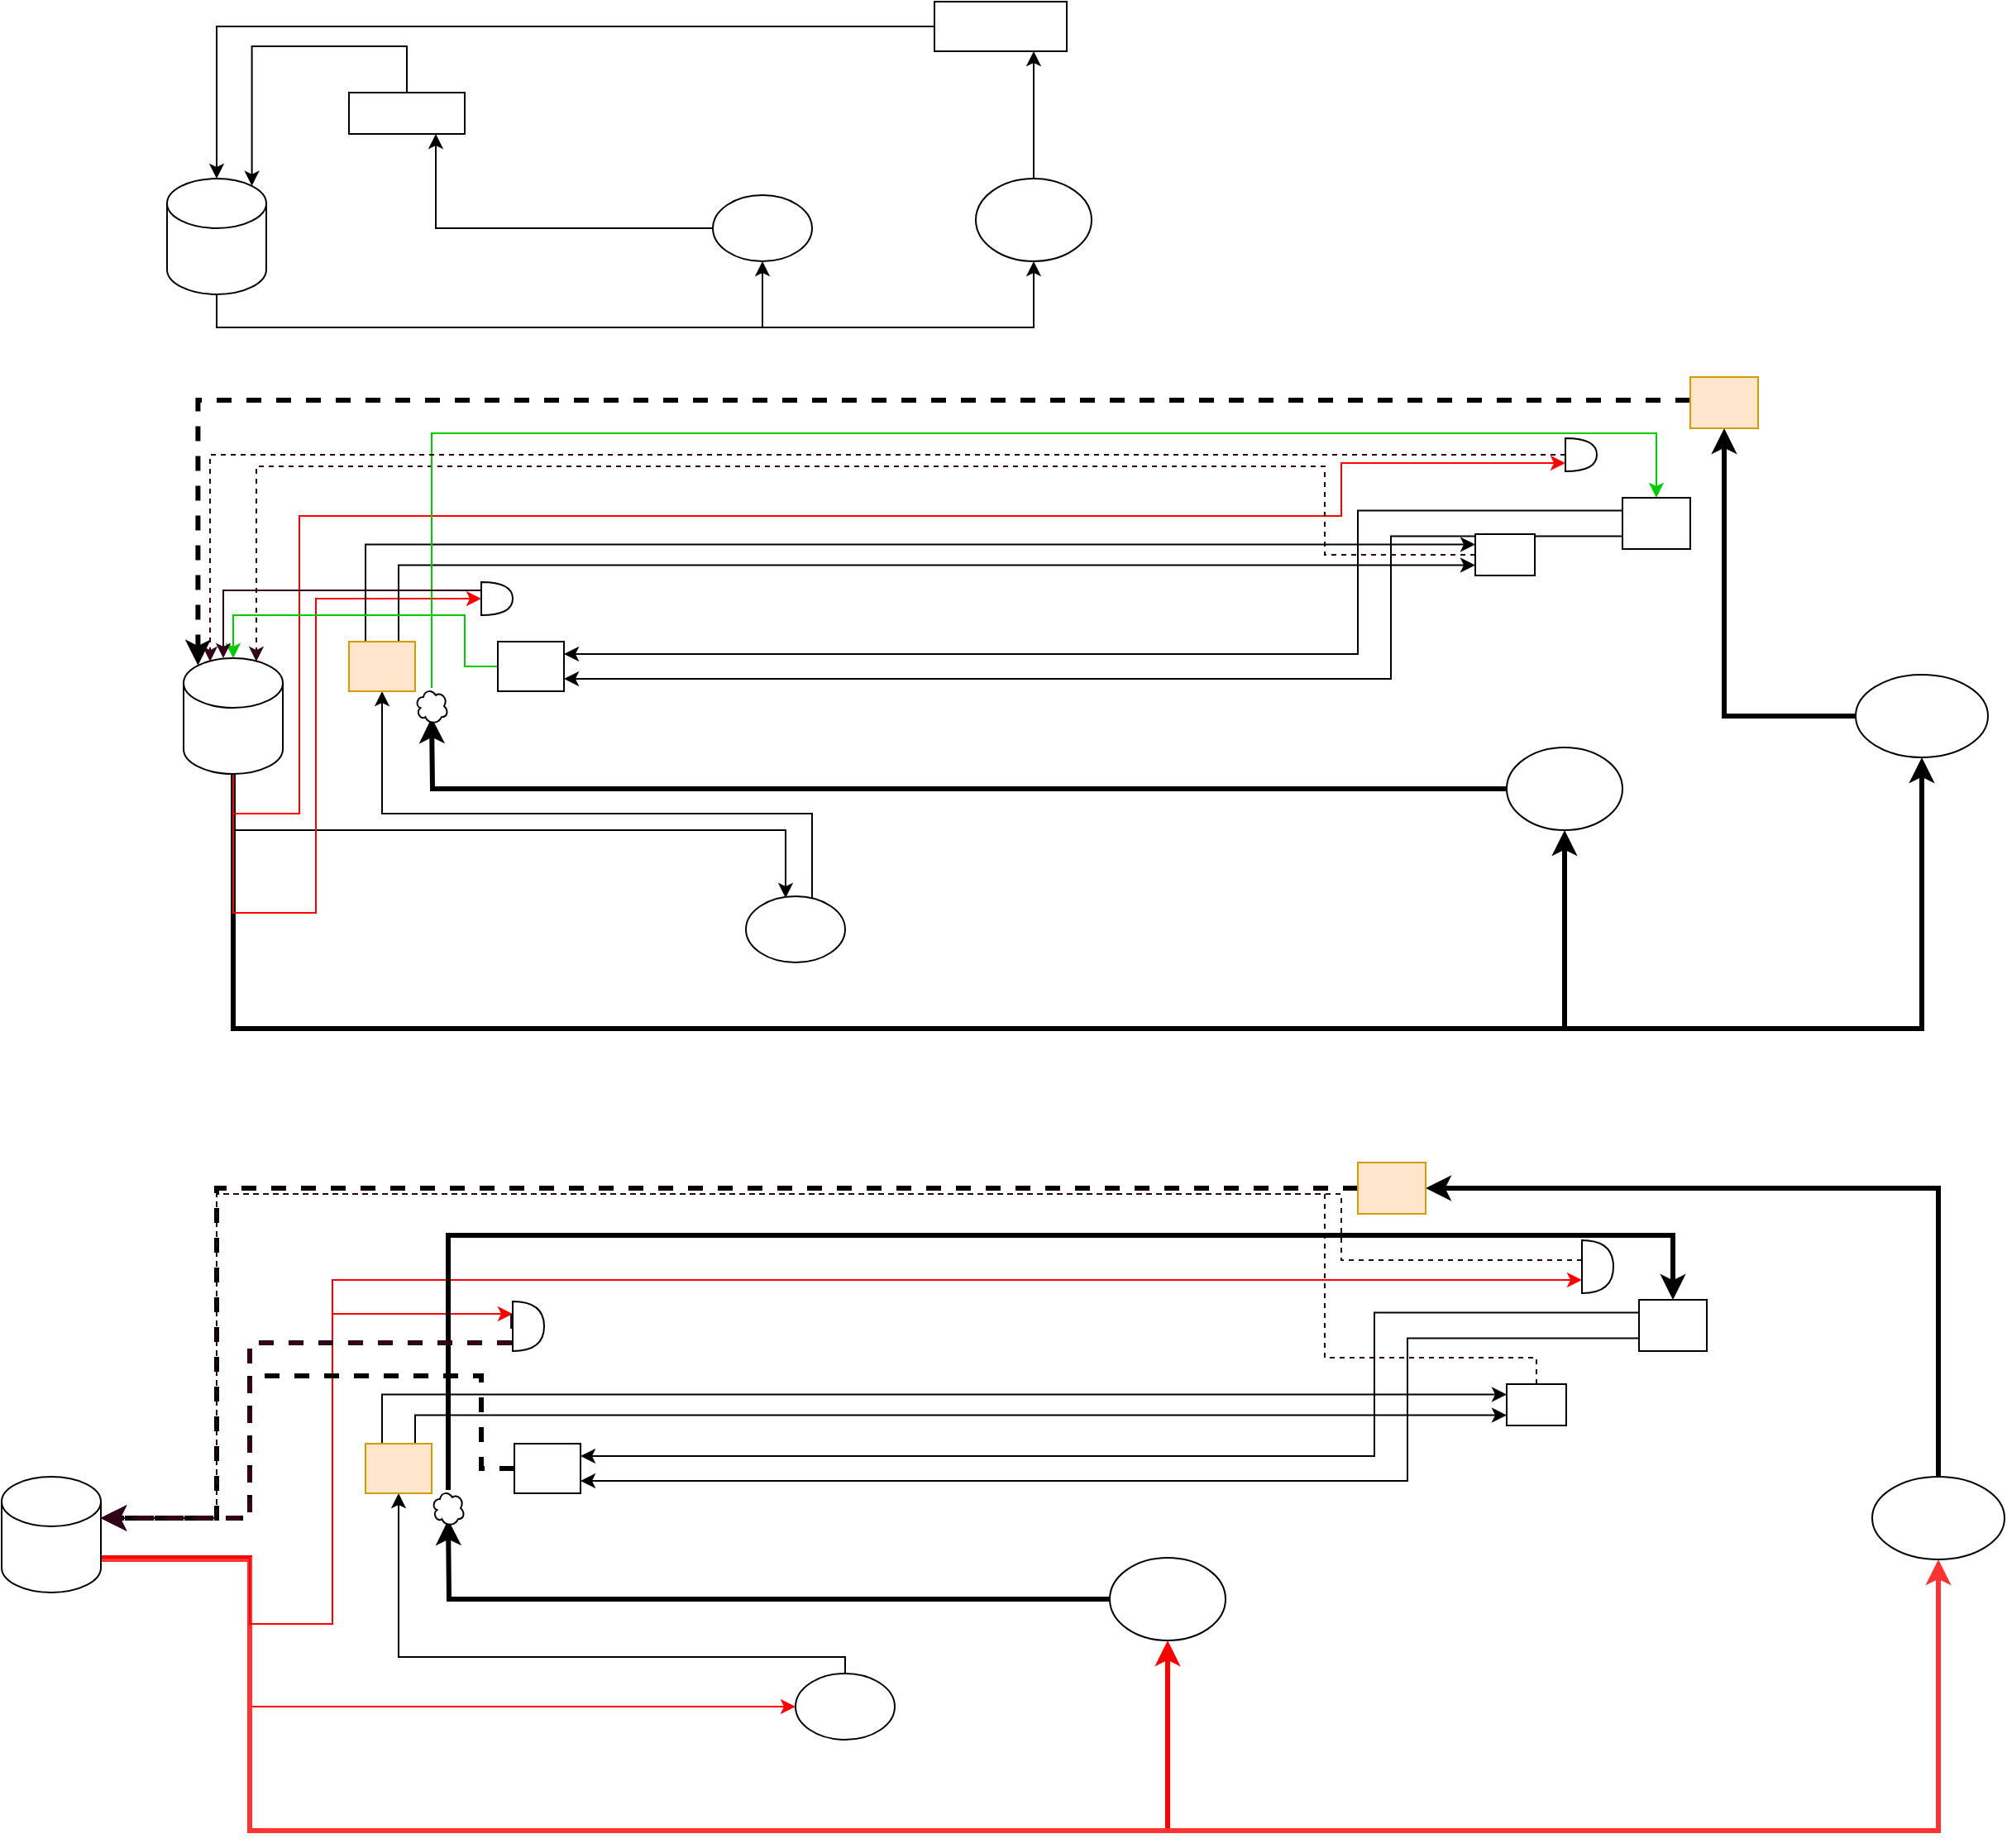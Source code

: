 <mxfile version="14.1.3" type="github">
  <diagram id="N2_5LNJx7TZPs9ssTGrc" name="Page-1">
    <mxGraphModel dx="2272" dy="794" grid="1" gridSize="10" guides="1" tooltips="1" connect="1" arrows="1" fold="1" page="1" pageScale="1" pageWidth="850" pageHeight="1100" math="0" shadow="0">
      <root>
        <mxCell id="0" />
        <mxCell id="1" parent="0" />
        <mxCell id="P4fvbb-0Q0S0f7_MSQyN-11" style="edgeStyle=orthogonalEdgeStyle;rounded=0;orthogonalLoop=1;jettySize=auto;html=1;entryX=0.5;entryY=1;entryDx=0;entryDy=0;" parent="1" source="P4fvbb-0Q0S0f7_MSQyN-1" target="P4fvbb-0Q0S0f7_MSQyN-2" edge="1">
          <mxGeometry relative="1" as="geometry">
            <Array as="points">
              <mxPoint x="60" y="236" />
              <mxPoint x="390" y="236" />
            </Array>
          </mxGeometry>
        </mxCell>
        <mxCell id="P4fvbb-0Q0S0f7_MSQyN-17" style="edgeStyle=orthogonalEdgeStyle;rounded=0;orthogonalLoop=1;jettySize=auto;html=1;entryX=0.5;entryY=1;entryDx=0;entryDy=0;" parent="1" source="P4fvbb-0Q0S0f7_MSQyN-1" target="P4fvbb-0Q0S0f7_MSQyN-3" edge="1">
          <mxGeometry relative="1" as="geometry">
            <mxPoint x="670" y="306" as="targetPoint" />
            <Array as="points">
              <mxPoint x="60" y="236" />
              <mxPoint x="554" y="236" />
            </Array>
          </mxGeometry>
        </mxCell>
        <mxCell id="P4fvbb-0Q0S0f7_MSQyN-1" value="" style="shape=cylinder3;whiteSpace=wrap;html=1;boundedLbl=1;backgroundOutline=1;size=15;" parent="1" vertex="1">
          <mxGeometry x="30" y="146" width="60" height="70" as="geometry" />
        </mxCell>
        <mxCell id="P4fvbb-0Q0S0f7_MSQyN-7" style="edgeStyle=orthogonalEdgeStyle;rounded=0;orthogonalLoop=1;jettySize=auto;html=1;entryX=0.75;entryY=1;entryDx=0;entryDy=0;" parent="1" source="P4fvbb-0Q0S0f7_MSQyN-2" target="P4fvbb-0Q0S0f7_MSQyN-5" edge="1">
          <mxGeometry relative="1" as="geometry">
            <mxPoint x="200" y="46" as="targetPoint" />
          </mxGeometry>
        </mxCell>
        <mxCell id="P4fvbb-0Q0S0f7_MSQyN-2" value="" style="ellipse;whiteSpace=wrap;html=1;" parent="1" vertex="1">
          <mxGeometry x="360" y="156" width="60" height="40" as="geometry" />
        </mxCell>
        <mxCell id="P4fvbb-0Q0S0f7_MSQyN-16" style="edgeStyle=orthogonalEdgeStyle;rounded=0;orthogonalLoop=1;jettySize=auto;html=1;entryX=0.75;entryY=1;entryDx=0;entryDy=0;" parent="1" source="P4fvbb-0Q0S0f7_MSQyN-3" target="P4fvbb-0Q0S0f7_MSQyN-6" edge="1">
          <mxGeometry relative="1" as="geometry" />
        </mxCell>
        <mxCell id="P4fvbb-0Q0S0f7_MSQyN-3" value="" style="ellipse;whiteSpace=wrap;html=1;" parent="1" vertex="1">
          <mxGeometry x="519" y="146" width="70" height="50" as="geometry" />
        </mxCell>
        <mxCell id="P4fvbb-0Q0S0f7_MSQyN-14" style="edgeStyle=orthogonalEdgeStyle;rounded=0;orthogonalLoop=1;jettySize=auto;html=1;entryX=0.855;entryY=0;entryDx=0;entryDy=4.35;entryPerimeter=0;" parent="1" source="P4fvbb-0Q0S0f7_MSQyN-5" target="P4fvbb-0Q0S0f7_MSQyN-1" edge="1">
          <mxGeometry relative="1" as="geometry">
            <mxPoint x="120" y="146" as="targetPoint" />
            <Array as="points">
              <mxPoint x="175" y="66" />
              <mxPoint x="81" y="66" />
            </Array>
          </mxGeometry>
        </mxCell>
        <mxCell id="P4fvbb-0Q0S0f7_MSQyN-5" value="" style="rounded=0;whiteSpace=wrap;html=1;" parent="1" vertex="1">
          <mxGeometry x="140" y="94" width="70" height="25" as="geometry" />
        </mxCell>
        <mxCell id="P4fvbb-0Q0S0f7_MSQyN-15" style="edgeStyle=orthogonalEdgeStyle;rounded=0;orthogonalLoop=1;jettySize=auto;html=1;entryX=0.5;entryY=0;entryDx=0;entryDy=0;entryPerimeter=0;" parent="1" source="P4fvbb-0Q0S0f7_MSQyN-6" target="P4fvbb-0Q0S0f7_MSQyN-1" edge="1">
          <mxGeometry relative="1" as="geometry" />
        </mxCell>
        <mxCell id="P4fvbb-0Q0S0f7_MSQyN-6" value="" style="rounded=0;whiteSpace=wrap;html=1;" parent="1" vertex="1">
          <mxGeometry x="494" y="39" width="80" height="30" as="geometry" />
        </mxCell>
        <mxCell id="P4fvbb-0Q0S0f7_MSQyN-18" style="edgeStyle=orthogonalEdgeStyle;rounded=0;orthogonalLoop=1;jettySize=auto;html=1;entryX=0.4;entryY=0.025;entryDx=0;entryDy=0;entryPerimeter=0;" parent="1" source="P4fvbb-0Q0S0f7_MSQyN-20" target="P4fvbb-0Q0S0f7_MSQyN-22" edge="1">
          <mxGeometry relative="1" as="geometry">
            <Array as="points">
              <mxPoint x="70" y="540" />
              <mxPoint x="404" y="540" />
            </Array>
          </mxGeometry>
        </mxCell>
        <mxCell id="P4fvbb-0Q0S0f7_MSQyN-19" style="edgeStyle=orthogonalEdgeStyle;rounded=0;orthogonalLoop=1;jettySize=auto;html=1;entryX=0.5;entryY=1;entryDx=0;entryDy=0;strokeWidth=3;" parent="1" source="P4fvbb-0Q0S0f7_MSQyN-20" target="P4fvbb-0Q0S0f7_MSQyN-24" edge="1">
          <mxGeometry relative="1" as="geometry">
            <mxPoint x="680" y="606" as="targetPoint" />
            <Array as="points">
              <mxPoint x="70" y="660" />
              <mxPoint x="875" y="660" />
            </Array>
          </mxGeometry>
        </mxCell>
        <mxCell id="P4fvbb-0Q0S0f7_MSQyN-48" style="edgeStyle=orthogonalEdgeStyle;rounded=0;orthogonalLoop=1;jettySize=auto;html=1;entryX=0.5;entryY=1;entryDx=0;entryDy=0;strokeWidth=3;" parent="1" source="P4fvbb-0Q0S0f7_MSQyN-20" target="P4fvbb-0Q0S0f7_MSQyN-47" edge="1">
          <mxGeometry relative="1" as="geometry">
            <Array as="points">
              <mxPoint x="70" y="660" />
              <mxPoint x="1091" y="660" />
            </Array>
          </mxGeometry>
        </mxCell>
        <mxCell id="P4fvbb-0Q0S0f7_MSQyN-78" style="edgeStyle=orthogonalEdgeStyle;rounded=0;orthogonalLoop=1;jettySize=auto;html=1;entryX=0;entryY=0.5;entryDx=0;entryDy=0;entryPerimeter=0;strokeWidth=1;strokeColor=#FF0000;" parent="1" source="P4fvbb-0Q0S0f7_MSQyN-20" target="P4fvbb-0Q0S0f7_MSQyN-75" edge="1">
          <mxGeometry relative="1" as="geometry">
            <Array as="points">
              <mxPoint x="70" y="590" />
              <mxPoint x="120" y="590" />
              <mxPoint x="120" y="400" />
            </Array>
          </mxGeometry>
        </mxCell>
        <mxCell id="P4fvbb-0Q0S0f7_MSQyN-79" style="edgeStyle=orthogonalEdgeStyle;rounded=0;orthogonalLoop=1;jettySize=auto;html=1;entryX=0;entryY=0.75;entryDx=0;entryDy=0;entryPerimeter=0;startSize=6;endSize=6;strokeColor=#FF0000;strokeWidth=1;" parent="1" source="P4fvbb-0Q0S0f7_MSQyN-20" target="P4fvbb-0Q0S0f7_MSQyN-71" edge="1">
          <mxGeometry relative="1" as="geometry">
            <Array as="points">
              <mxPoint x="70" y="530" />
              <mxPoint x="110" y="530" />
              <mxPoint x="110" y="350" />
              <mxPoint x="740" y="350" />
              <mxPoint x="740" y="318" />
            </Array>
          </mxGeometry>
        </mxCell>
        <mxCell id="P4fvbb-0Q0S0f7_MSQyN-20" value="" style="shape=cylinder3;whiteSpace=wrap;html=1;boundedLbl=1;backgroundOutline=1;size=15;" parent="1" vertex="1">
          <mxGeometry x="40" y="436" width="60" height="70" as="geometry" />
        </mxCell>
        <mxCell id="P4fvbb-0Q0S0f7_MSQyN-21" style="edgeStyle=orthogonalEdgeStyle;rounded=0;orthogonalLoop=1;jettySize=auto;html=1;entryX=0.5;entryY=1;entryDx=0;entryDy=0;exitX=0.667;exitY=0.025;exitDx=0;exitDy=0;exitPerimeter=0;" parent="1" source="P4fvbb-0Q0S0f7_MSQyN-22" target="P4fvbb-0Q0S0f7_MSQyN-26" edge="1">
          <mxGeometry relative="1" as="geometry">
            <mxPoint x="160" y="460" as="targetPoint" />
            <mxPoint x="360" y="540" as="sourcePoint" />
            <Array as="points">
              <mxPoint x="420" y="530" />
              <mxPoint x="160" y="530" />
            </Array>
          </mxGeometry>
        </mxCell>
        <mxCell id="P4fvbb-0Q0S0f7_MSQyN-22" value="" style="ellipse;whiteSpace=wrap;html=1;" parent="1" vertex="1">
          <mxGeometry x="380" y="580" width="60" height="40" as="geometry" />
        </mxCell>
        <mxCell id="P4fvbb-0Q0S0f7_MSQyN-68" style="edgeStyle=orthogonalEdgeStyle;rounded=0;orthogonalLoop=1;jettySize=auto;html=1;strokeWidth=3;" parent="1" source="P4fvbb-0Q0S0f7_MSQyN-24" edge="1">
          <mxGeometry relative="1" as="geometry">
            <mxPoint x="190" y="472" as="targetPoint" />
          </mxGeometry>
        </mxCell>
        <mxCell id="P4fvbb-0Q0S0f7_MSQyN-24" value="" style="ellipse;whiteSpace=wrap;html=1;" parent="1" vertex="1">
          <mxGeometry x="840" y="490" width="70" height="50" as="geometry" />
        </mxCell>
        <mxCell id="P4fvbb-0Q0S0f7_MSQyN-55" style="edgeStyle=orthogonalEdgeStyle;rounded=0;orthogonalLoop=1;jettySize=auto;html=1;exitX=0.75;exitY=0;exitDx=0;exitDy=0;entryX=0;entryY=0.75;entryDx=0;entryDy=0;" parent="1" source="P4fvbb-0Q0S0f7_MSQyN-26" target="P4fvbb-0Q0S0f7_MSQyN-53" edge="1">
          <mxGeometry relative="1" as="geometry">
            <Array as="points">
              <mxPoint x="170" y="380" />
            </Array>
          </mxGeometry>
        </mxCell>
        <mxCell id="P4fvbb-0Q0S0f7_MSQyN-56" style="edgeStyle=orthogonalEdgeStyle;rounded=0;orthogonalLoop=1;jettySize=auto;html=1;exitX=0.25;exitY=0;exitDx=0;exitDy=0;entryX=0;entryY=0.25;entryDx=0;entryDy=0;" parent="1" source="P4fvbb-0Q0S0f7_MSQyN-26" target="P4fvbb-0Q0S0f7_MSQyN-53" edge="1">
          <mxGeometry relative="1" as="geometry" />
        </mxCell>
        <mxCell id="P4fvbb-0Q0S0f7_MSQyN-26" value="" style="rounded=0;whiteSpace=wrap;html=1;fillColor=#ffe6cc;strokeColor=#d79b00;" parent="1" vertex="1">
          <mxGeometry x="140" y="426" width="40" height="30" as="geometry" />
        </mxCell>
        <mxCell id="P4fvbb-0Q0S0f7_MSQyN-63" style="edgeStyle=orthogonalEdgeStyle;rounded=0;orthogonalLoop=1;jettySize=auto;html=1;exitX=0;exitY=0.25;exitDx=0;exitDy=0;entryX=1;entryY=0.25;entryDx=0;entryDy=0;" parent="1" source="P4fvbb-0Q0S0f7_MSQyN-28" target="P4fvbb-0Q0S0f7_MSQyN-54" edge="1">
          <mxGeometry relative="1" as="geometry">
            <Array as="points">
              <mxPoint x="750" y="347" />
              <mxPoint x="750" y="434" />
            </Array>
          </mxGeometry>
        </mxCell>
        <mxCell id="P4fvbb-0Q0S0f7_MSQyN-64" style="edgeStyle=orthogonalEdgeStyle;rounded=0;orthogonalLoop=1;jettySize=auto;html=1;exitX=0;exitY=0.75;exitDx=0;exitDy=0;entryX=1;entryY=0.75;entryDx=0;entryDy=0;" parent="1" source="P4fvbb-0Q0S0f7_MSQyN-28" target="P4fvbb-0Q0S0f7_MSQyN-54" edge="1">
          <mxGeometry relative="1" as="geometry">
            <Array as="points">
              <mxPoint x="770" y="362" />
              <mxPoint x="770" y="449" />
            </Array>
          </mxGeometry>
        </mxCell>
        <mxCell id="P4fvbb-0Q0S0f7_MSQyN-28" value="" style="rounded=0;whiteSpace=wrap;html=1;" parent="1" vertex="1">
          <mxGeometry x="910" y="339" width="41" height="31" as="geometry" />
        </mxCell>
        <mxCell id="P4fvbb-0Q0S0f7_MSQyN-51" style="edgeStyle=orthogonalEdgeStyle;rounded=0;orthogonalLoop=1;jettySize=auto;html=1;entryX=0.5;entryY=1;entryDx=0;entryDy=0;strokeWidth=3;" parent="1" source="P4fvbb-0Q0S0f7_MSQyN-47" target="P4fvbb-0Q0S0f7_MSQyN-50" edge="1">
          <mxGeometry relative="1" as="geometry" />
        </mxCell>
        <mxCell id="P4fvbb-0Q0S0f7_MSQyN-47" value="" style="ellipse;whiteSpace=wrap;html=1;" parent="1" vertex="1">
          <mxGeometry x="1051" y="446" width="80" height="50" as="geometry" />
        </mxCell>
        <mxCell id="P4fvbb-0Q0S0f7_MSQyN-52" style="edgeStyle=orthogonalEdgeStyle;rounded=0;orthogonalLoop=1;jettySize=auto;html=1;entryX=0.145;entryY=0;entryDx=0;entryDy=4.35;entryPerimeter=0;strokeWidth=3;dashed=1;" parent="1" source="P4fvbb-0Q0S0f7_MSQyN-50" target="P4fvbb-0Q0S0f7_MSQyN-20" edge="1">
          <mxGeometry relative="1" as="geometry">
            <Array as="points">
              <mxPoint x="651" y="280" />
              <mxPoint x="49" y="280" />
            </Array>
          </mxGeometry>
        </mxCell>
        <mxCell id="P4fvbb-0Q0S0f7_MSQyN-50" value="" style="rounded=0;whiteSpace=wrap;html=1;fillColor=#ffe6cc;strokeColor=#d79b00;" parent="1" vertex="1">
          <mxGeometry x="951" y="266" width="41" height="31" as="geometry" />
        </mxCell>
        <mxCell id="P4fvbb-0Q0S0f7_MSQyN-85" style="edgeStyle=orthogonalEdgeStyle;rounded=0;orthogonalLoop=1;jettySize=auto;html=1;startSize=6;endSize=6;strokeColor=#33001A;strokeWidth=1;entryX=0.733;entryY=0.029;entryDx=0;entryDy=0;entryPerimeter=0;dashed=1;" parent="1" source="P4fvbb-0Q0S0f7_MSQyN-53" target="P4fvbb-0Q0S0f7_MSQyN-20" edge="1">
          <mxGeometry relative="1" as="geometry">
            <mxPoint x="678" y="320" as="targetPoint" />
            <Array as="points">
              <mxPoint x="730" y="374" />
              <mxPoint x="730" y="320" />
              <mxPoint x="84" y="320" />
            </Array>
          </mxGeometry>
        </mxCell>
        <mxCell id="P4fvbb-0Q0S0f7_MSQyN-53" value="" style="rounded=0;whiteSpace=wrap;html=1;" parent="1" vertex="1">
          <mxGeometry x="821" y="361" width="36" height="25" as="geometry" />
        </mxCell>
        <mxCell id="P4fvbb-0Q0S0f7_MSQyN-65" style="edgeStyle=orthogonalEdgeStyle;rounded=0;orthogonalLoop=1;jettySize=auto;html=1;entryX=0.5;entryY=0;entryDx=0;entryDy=0;entryPerimeter=0;fillColor=#f8cecc;exitX=0;exitY=0.5;exitDx=0;exitDy=0;strokeColor=#00CC00;" parent="1" source="P4fvbb-0Q0S0f7_MSQyN-54" target="P4fvbb-0Q0S0f7_MSQyN-20" edge="1">
          <mxGeometry relative="1" as="geometry">
            <mxPoint x="70" y="310" as="targetPoint" />
            <Array as="points">
              <mxPoint x="210" y="441" />
              <mxPoint x="210" y="410" />
              <mxPoint x="70" y="410" />
            </Array>
          </mxGeometry>
        </mxCell>
        <mxCell id="P4fvbb-0Q0S0f7_MSQyN-54" value="" style="rounded=0;whiteSpace=wrap;html=1;" parent="1" vertex="1">
          <mxGeometry x="230" y="426" width="40" height="30" as="geometry" />
        </mxCell>
        <mxCell id="P4fvbb-0Q0S0f7_MSQyN-69" style="edgeStyle=orthogonalEdgeStyle;rounded=0;orthogonalLoop=1;jettySize=auto;html=1;entryX=0.5;entryY=0;entryDx=0;entryDy=0;strokeColor=#00CC00;" parent="1" source="P4fvbb-0Q0S0f7_MSQyN-67" target="P4fvbb-0Q0S0f7_MSQyN-28" edge="1">
          <mxGeometry relative="1" as="geometry">
            <Array as="points">
              <mxPoint x="190" y="300" />
              <mxPoint x="931" y="300" />
            </Array>
          </mxGeometry>
        </mxCell>
        <mxCell id="P4fvbb-0Q0S0f7_MSQyN-67" value="" style="ellipse;shape=cloud;whiteSpace=wrap;html=1;" parent="1" vertex="1">
          <mxGeometry x="180" y="454" width="20" height="22" as="geometry" />
        </mxCell>
        <mxCell id="P4fvbb-0Q0S0f7_MSQyN-81" style="edgeStyle=orthogonalEdgeStyle;rounded=0;orthogonalLoop=1;jettySize=auto;html=1;entryX=0.267;entryY=0.029;entryDx=0;entryDy=0;entryPerimeter=0;startSize=6;endSize=6;strokeWidth=1;strokeColor=#33001A;dashed=1;" parent="1" source="P4fvbb-0Q0S0f7_MSQyN-71" target="P4fvbb-0Q0S0f7_MSQyN-20" edge="1">
          <mxGeometry relative="1" as="geometry">
            <Array as="points">
              <mxPoint x="56" y="313" />
            </Array>
          </mxGeometry>
        </mxCell>
        <mxCell id="P4fvbb-0Q0S0f7_MSQyN-71" value="" style="shape=or;whiteSpace=wrap;html=1;" parent="1" vertex="1">
          <mxGeometry x="875.5" y="303" width="19" height="20" as="geometry" />
        </mxCell>
        <mxCell id="P4fvbb-0Q0S0f7_MSQyN-76" style="edgeStyle=orthogonalEdgeStyle;rounded=0;orthogonalLoop=1;jettySize=auto;html=1;entryX=0.4;entryY=0;entryDx=0;entryDy=0;entryPerimeter=0;strokeWidth=1;exitX=0;exitY=0.25;exitDx=0;exitDy=0;exitPerimeter=0;strokeColor=#33001A;endSize=6;startSize=6;" parent="1" source="P4fvbb-0Q0S0f7_MSQyN-75" target="P4fvbb-0Q0S0f7_MSQyN-20" edge="1">
          <mxGeometry relative="1" as="geometry" />
        </mxCell>
        <mxCell id="P4fvbb-0Q0S0f7_MSQyN-75" value="" style="shape=or;whiteSpace=wrap;html=1;" parent="1" vertex="1">
          <mxGeometry x="220" y="390" width="19" height="20" as="geometry" />
        </mxCell>
        <mxCell id="8S70c56ZdYocHtzU-yKK-1" style="edgeStyle=orthogonalEdgeStyle;rounded=0;orthogonalLoop=1;jettySize=auto;html=1;entryX=0;entryY=0.5;entryDx=0;entryDy=0;strokeColor=#FF0000;" edge="1" parent="1" source="8S70c56ZdYocHtzU-yKK-6" target="8S70c56ZdYocHtzU-yKK-8">
          <mxGeometry relative="1" as="geometry">
            <Array as="points">
              <mxPoint x="80" y="980" />
              <mxPoint x="80" y="1070" />
            </Array>
          </mxGeometry>
        </mxCell>
        <mxCell id="8S70c56ZdYocHtzU-yKK-2" style="edgeStyle=orthogonalEdgeStyle;rounded=0;orthogonalLoop=1;jettySize=auto;html=1;entryX=0.5;entryY=1;entryDx=0;entryDy=0;strokeWidth=3;strokeColor=#FF0000;" edge="1" parent="1" source="8S70c56ZdYocHtzU-yKK-6" target="8S70c56ZdYocHtzU-yKK-10">
          <mxGeometry relative="1" as="geometry">
            <mxPoint x="690" y="1091" as="targetPoint" />
            <Array as="points">
              <mxPoint x="80" y="980" />
              <mxPoint x="80" y="1145" />
              <mxPoint x="635" y="1145" />
            </Array>
          </mxGeometry>
        </mxCell>
        <mxCell id="8S70c56ZdYocHtzU-yKK-3" style="edgeStyle=orthogonalEdgeStyle;rounded=0;orthogonalLoop=1;jettySize=auto;html=1;entryX=0.5;entryY=1;entryDx=0;entryDy=0;strokeWidth=3;fillColor=#f8cecc;strokeColor=#FF3333;" edge="1" parent="1" source="8S70c56ZdYocHtzU-yKK-6" target="8S70c56ZdYocHtzU-yKK-18">
          <mxGeometry relative="1" as="geometry">
            <Array as="points">
              <mxPoint x="80" y="981" />
              <mxPoint x="80" y="1145" />
              <mxPoint x="1101" y="1145" />
            </Array>
          </mxGeometry>
        </mxCell>
        <mxCell id="8S70c56ZdYocHtzU-yKK-4" style="edgeStyle=orthogonalEdgeStyle;rounded=0;orthogonalLoop=1;jettySize=auto;html=1;entryX=0;entryY=0.25;entryDx=0;entryDy=0;entryPerimeter=0;strokeWidth=1;strokeColor=#FF0000;" edge="1" parent="1" source="8S70c56ZdYocHtzU-yKK-6" target="8S70c56ZdYocHtzU-yKK-30">
          <mxGeometry relative="1" as="geometry">
            <Array as="points">
              <mxPoint x="80" y="980" />
              <mxPoint x="80" y="1020" />
              <mxPoint x="130" y="1020" />
              <mxPoint x="130" y="833" />
            </Array>
          </mxGeometry>
        </mxCell>
        <mxCell id="8S70c56ZdYocHtzU-yKK-5" style="edgeStyle=orthogonalEdgeStyle;rounded=0;orthogonalLoop=1;jettySize=auto;html=1;entryX=0;entryY=0.75;entryDx=0;entryDy=0;entryPerimeter=0;startSize=6;endSize=6;strokeColor=#FF0000;strokeWidth=1;" edge="1" parent="1" source="8S70c56ZdYocHtzU-yKK-6" target="8S70c56ZdYocHtzU-yKK-28">
          <mxGeometry relative="1" as="geometry">
            <Array as="points">
              <mxPoint x="80" y="980" />
              <mxPoint x="80" y="1020" />
              <mxPoint x="130" y="1020" />
              <mxPoint x="130" y="812" />
            </Array>
          </mxGeometry>
        </mxCell>
        <mxCell id="8S70c56ZdYocHtzU-yKK-6" value="" style="shape=cylinder3;whiteSpace=wrap;html=1;boundedLbl=1;backgroundOutline=1;size=15;" vertex="1" parent="1">
          <mxGeometry x="-70" y="931" width="60" height="70" as="geometry" />
        </mxCell>
        <mxCell id="8S70c56ZdYocHtzU-yKK-7" style="edgeStyle=orthogonalEdgeStyle;rounded=0;orthogonalLoop=1;jettySize=auto;html=1;entryX=0.5;entryY=1;entryDx=0;entryDy=0;exitX=0.5;exitY=0;exitDx=0;exitDy=0;" edge="1" parent="1" source="8S70c56ZdYocHtzU-yKK-8" target="8S70c56ZdYocHtzU-yKK-13">
          <mxGeometry relative="1" as="geometry">
            <mxPoint x="170" y="945" as="targetPoint" />
            <mxPoint x="370" y="1025" as="sourcePoint" />
            <Array as="points">
              <mxPoint x="440" y="1040" />
              <mxPoint x="170" y="1040" />
            </Array>
          </mxGeometry>
        </mxCell>
        <mxCell id="8S70c56ZdYocHtzU-yKK-8" value="" style="ellipse;whiteSpace=wrap;html=1;" vertex="1" parent="1">
          <mxGeometry x="410" y="1050" width="60" height="40" as="geometry" />
        </mxCell>
        <mxCell id="8S70c56ZdYocHtzU-yKK-9" style="edgeStyle=orthogonalEdgeStyle;rounded=0;orthogonalLoop=1;jettySize=auto;html=1;strokeWidth=3;" edge="1" parent="1" source="8S70c56ZdYocHtzU-yKK-10">
          <mxGeometry relative="1" as="geometry">
            <mxPoint x="200" y="957" as="targetPoint" />
          </mxGeometry>
        </mxCell>
        <mxCell id="8S70c56ZdYocHtzU-yKK-10" value="" style="ellipse;whiteSpace=wrap;html=1;" vertex="1" parent="1">
          <mxGeometry x="600" y="980" width="70" height="50" as="geometry" />
        </mxCell>
        <mxCell id="8S70c56ZdYocHtzU-yKK-11" style="edgeStyle=orthogonalEdgeStyle;rounded=0;orthogonalLoop=1;jettySize=auto;html=1;exitX=0.75;exitY=0;exitDx=0;exitDy=0;entryX=0;entryY=0.75;entryDx=0;entryDy=0;" edge="1" parent="1" source="8S70c56ZdYocHtzU-yKK-13" target="8S70c56ZdYocHtzU-yKK-22">
          <mxGeometry relative="1" as="geometry">
            <Array as="points">
              <mxPoint x="180" y="894" />
            </Array>
          </mxGeometry>
        </mxCell>
        <mxCell id="8S70c56ZdYocHtzU-yKK-12" style="edgeStyle=orthogonalEdgeStyle;rounded=0;orthogonalLoop=1;jettySize=auto;html=1;exitX=0.25;exitY=0;exitDx=0;exitDy=0;entryX=0;entryY=0.25;entryDx=0;entryDy=0;" edge="1" parent="1" source="8S70c56ZdYocHtzU-yKK-13" target="8S70c56ZdYocHtzU-yKK-22">
          <mxGeometry relative="1" as="geometry" />
        </mxCell>
        <mxCell id="8S70c56ZdYocHtzU-yKK-13" value="" style="rounded=0;whiteSpace=wrap;html=1;fillColor=#ffe6cc;strokeColor=#d79b00;" vertex="1" parent="1">
          <mxGeometry x="150" y="911" width="40" height="30" as="geometry" />
        </mxCell>
        <mxCell id="8S70c56ZdYocHtzU-yKK-14" style="edgeStyle=orthogonalEdgeStyle;rounded=0;orthogonalLoop=1;jettySize=auto;html=1;exitX=0;exitY=0.25;exitDx=0;exitDy=0;entryX=1;entryY=0.25;entryDx=0;entryDy=0;" edge="1" parent="1" source="8S70c56ZdYocHtzU-yKK-16" target="8S70c56ZdYocHtzU-yKK-24">
          <mxGeometry relative="1" as="geometry">
            <Array as="points">
              <mxPoint x="760" y="832" />
              <mxPoint x="760" y="919" />
            </Array>
          </mxGeometry>
        </mxCell>
        <mxCell id="8S70c56ZdYocHtzU-yKK-15" style="edgeStyle=orthogonalEdgeStyle;rounded=0;orthogonalLoop=1;jettySize=auto;html=1;exitX=0;exitY=0.75;exitDx=0;exitDy=0;entryX=1;entryY=0.75;entryDx=0;entryDy=0;" edge="1" parent="1" source="8S70c56ZdYocHtzU-yKK-16" target="8S70c56ZdYocHtzU-yKK-24">
          <mxGeometry relative="1" as="geometry">
            <Array as="points">
              <mxPoint x="780" y="847" />
              <mxPoint x="780" y="934" />
            </Array>
          </mxGeometry>
        </mxCell>
        <mxCell id="8S70c56ZdYocHtzU-yKK-16" value="" style="rounded=0;whiteSpace=wrap;html=1;" vertex="1" parent="1">
          <mxGeometry x="920" y="824" width="41" height="31" as="geometry" />
        </mxCell>
        <mxCell id="8S70c56ZdYocHtzU-yKK-17" style="edgeStyle=orthogonalEdgeStyle;rounded=0;orthogonalLoop=1;jettySize=auto;html=1;entryX=1;entryY=0.5;entryDx=0;entryDy=0;strokeWidth=3;" edge="1" parent="1" source="8S70c56ZdYocHtzU-yKK-18" target="8S70c56ZdYocHtzU-yKK-20">
          <mxGeometry relative="1" as="geometry">
            <Array as="points">
              <mxPoint x="1101" y="756" />
            </Array>
          </mxGeometry>
        </mxCell>
        <mxCell id="8S70c56ZdYocHtzU-yKK-18" value="" style="ellipse;whiteSpace=wrap;html=1;" vertex="1" parent="1">
          <mxGeometry x="1061" y="931" width="80" height="50" as="geometry" />
        </mxCell>
        <mxCell id="8S70c56ZdYocHtzU-yKK-19" style="edgeStyle=orthogonalEdgeStyle;rounded=0;orthogonalLoop=1;jettySize=auto;html=1;entryX=1;entryY=0;entryDx=0;entryDy=25;entryPerimeter=0;strokeWidth=3;dashed=1;" edge="1" parent="1" source="8S70c56ZdYocHtzU-yKK-20" target="8S70c56ZdYocHtzU-yKK-6">
          <mxGeometry relative="1" as="geometry">
            <Array as="points">
              <mxPoint x="60" y="756" />
              <mxPoint x="60" y="956" />
            </Array>
          </mxGeometry>
        </mxCell>
        <mxCell id="8S70c56ZdYocHtzU-yKK-20" value="" style="rounded=0;whiteSpace=wrap;html=1;fillColor=#ffe6cc;strokeColor=#d79b00;" vertex="1" parent="1">
          <mxGeometry x="750" y="741" width="41" height="31" as="geometry" />
        </mxCell>
        <mxCell id="8S70c56ZdYocHtzU-yKK-21" style="edgeStyle=orthogonalEdgeStyle;rounded=0;orthogonalLoop=1;jettySize=auto;html=1;startSize=6;endSize=6;strokeColor=#33001A;strokeWidth=1;entryX=1;entryY=0;entryDx=0;entryDy=25;entryPerimeter=0;dashed=1;" edge="1" parent="1" source="8S70c56ZdYocHtzU-yKK-22" target="8S70c56ZdYocHtzU-yKK-6">
          <mxGeometry relative="1" as="geometry">
            <mxPoint x="688" y="805" as="targetPoint" />
            <Array as="points">
              <mxPoint x="858" y="859" />
              <mxPoint x="730" y="859" />
              <mxPoint x="730" y="760" />
              <mxPoint x="60" y="760" />
              <mxPoint x="60" y="956" />
            </Array>
          </mxGeometry>
        </mxCell>
        <mxCell id="8S70c56ZdYocHtzU-yKK-22" value="" style="rounded=0;whiteSpace=wrap;html=1;" vertex="1" parent="1">
          <mxGeometry x="840" y="875" width="36" height="25" as="geometry" />
        </mxCell>
        <mxCell id="8S70c56ZdYocHtzU-yKK-23" style="edgeStyle=orthogonalEdgeStyle;rounded=0;orthogonalLoop=1;jettySize=auto;html=1;entryX=1;entryY=0;entryDx=0;entryDy=25;entryPerimeter=0;fillColor=#f8cecc;exitX=0;exitY=0.5;exitDx=0;exitDy=0;dashed=1;strokeWidth=3;" edge="1" parent="1" source="8S70c56ZdYocHtzU-yKK-24" target="8S70c56ZdYocHtzU-yKK-6">
          <mxGeometry relative="1" as="geometry">
            <mxPoint x="80" y="795" as="targetPoint" />
            <Array as="points">
              <mxPoint x="220" y="926" />
              <mxPoint x="220" y="870" />
              <mxPoint x="80" y="870" />
              <mxPoint x="80" y="956" />
            </Array>
          </mxGeometry>
        </mxCell>
        <mxCell id="8S70c56ZdYocHtzU-yKK-24" value="" style="rounded=0;whiteSpace=wrap;html=1;" vertex="1" parent="1">
          <mxGeometry x="240" y="911" width="40" height="30" as="geometry" />
        </mxCell>
        <mxCell id="8S70c56ZdYocHtzU-yKK-25" style="edgeStyle=orthogonalEdgeStyle;rounded=0;orthogonalLoop=1;jettySize=auto;html=1;entryX=0.5;entryY=0;entryDx=0;entryDy=0;strokeWidth=3;" edge="1" parent="1" source="8S70c56ZdYocHtzU-yKK-26" target="8S70c56ZdYocHtzU-yKK-16">
          <mxGeometry relative="1" as="geometry">
            <Array as="points">
              <mxPoint x="200" y="785" />
              <mxPoint x="941" y="785" />
            </Array>
          </mxGeometry>
        </mxCell>
        <mxCell id="8S70c56ZdYocHtzU-yKK-26" value="" style="ellipse;shape=cloud;whiteSpace=wrap;html=1;" vertex="1" parent="1">
          <mxGeometry x="190" y="939" width="20" height="22" as="geometry" />
        </mxCell>
        <mxCell id="8S70c56ZdYocHtzU-yKK-27" style="edgeStyle=orthogonalEdgeStyle;rounded=0;orthogonalLoop=1;jettySize=auto;html=1;entryX=1;entryY=0;entryDx=0;entryDy=25;entryPerimeter=0;startSize=6;endSize=6;strokeWidth=1;strokeColor=#33001A;dashed=1;" edge="1" parent="1" source="8S70c56ZdYocHtzU-yKK-28" target="8S70c56ZdYocHtzU-yKK-6">
          <mxGeometry relative="1" as="geometry">
            <Array as="points">
              <mxPoint x="740" y="800" />
              <mxPoint x="740" y="760" />
              <mxPoint x="60" y="760" />
              <mxPoint x="60" y="956" />
            </Array>
          </mxGeometry>
        </mxCell>
        <mxCell id="8S70c56ZdYocHtzU-yKK-28" value="" style="shape=or;whiteSpace=wrap;html=1;" vertex="1" parent="1">
          <mxGeometry x="885.5" y="788" width="19" height="32" as="geometry" />
        </mxCell>
        <mxCell id="8S70c56ZdYocHtzU-yKK-29" style="edgeStyle=orthogonalEdgeStyle;rounded=0;orthogonalLoop=1;jettySize=auto;html=1;entryX=1;entryY=0;entryDx=0;entryDy=25;entryPerimeter=0;strokeWidth=3;exitX=0;exitY=0.25;exitDx=0;exitDy=0;exitPerimeter=0;strokeColor=#33001A;endSize=6;startSize=6;dashed=1;" edge="1" parent="1" source="8S70c56ZdYocHtzU-yKK-30" target="8S70c56ZdYocHtzU-yKK-6">
          <mxGeometry relative="1" as="geometry">
            <Array as="points">
              <mxPoint x="239" y="850" />
              <mxPoint x="80" y="850" />
              <mxPoint x="80" y="956" />
            </Array>
          </mxGeometry>
        </mxCell>
        <mxCell id="8S70c56ZdYocHtzU-yKK-30" value="" style="shape=or;whiteSpace=wrap;html=1;" vertex="1" parent="1">
          <mxGeometry x="239" y="825" width="19" height="30" as="geometry" />
        </mxCell>
      </root>
    </mxGraphModel>
  </diagram>
</mxfile>
